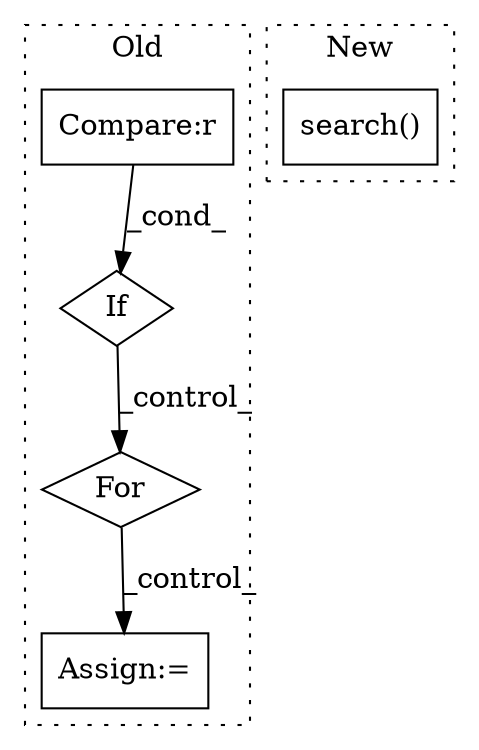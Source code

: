 digraph G {
subgraph cluster0 {
1 [label="For" a="107" s="11253,11289" l="4,30" shape="diamond"];
3 [label="Assign:=" a="68" s="11636" l="3" shape="box"];
4 [label="If" a="96" s="11148" l="3" shape="diamond"];
5 [label="Compare:r" a="40" s="11151" l="17" shape="box"];
label = "Old";
style="dotted";
}
subgraph cluster1 {
2 [label="search()" a="75" s="4926" l="292" shape="box"];
label = "New";
style="dotted";
}
1 -> 3 [label="_control_"];
4 -> 1 [label="_control_"];
5 -> 4 [label="_cond_"];
}